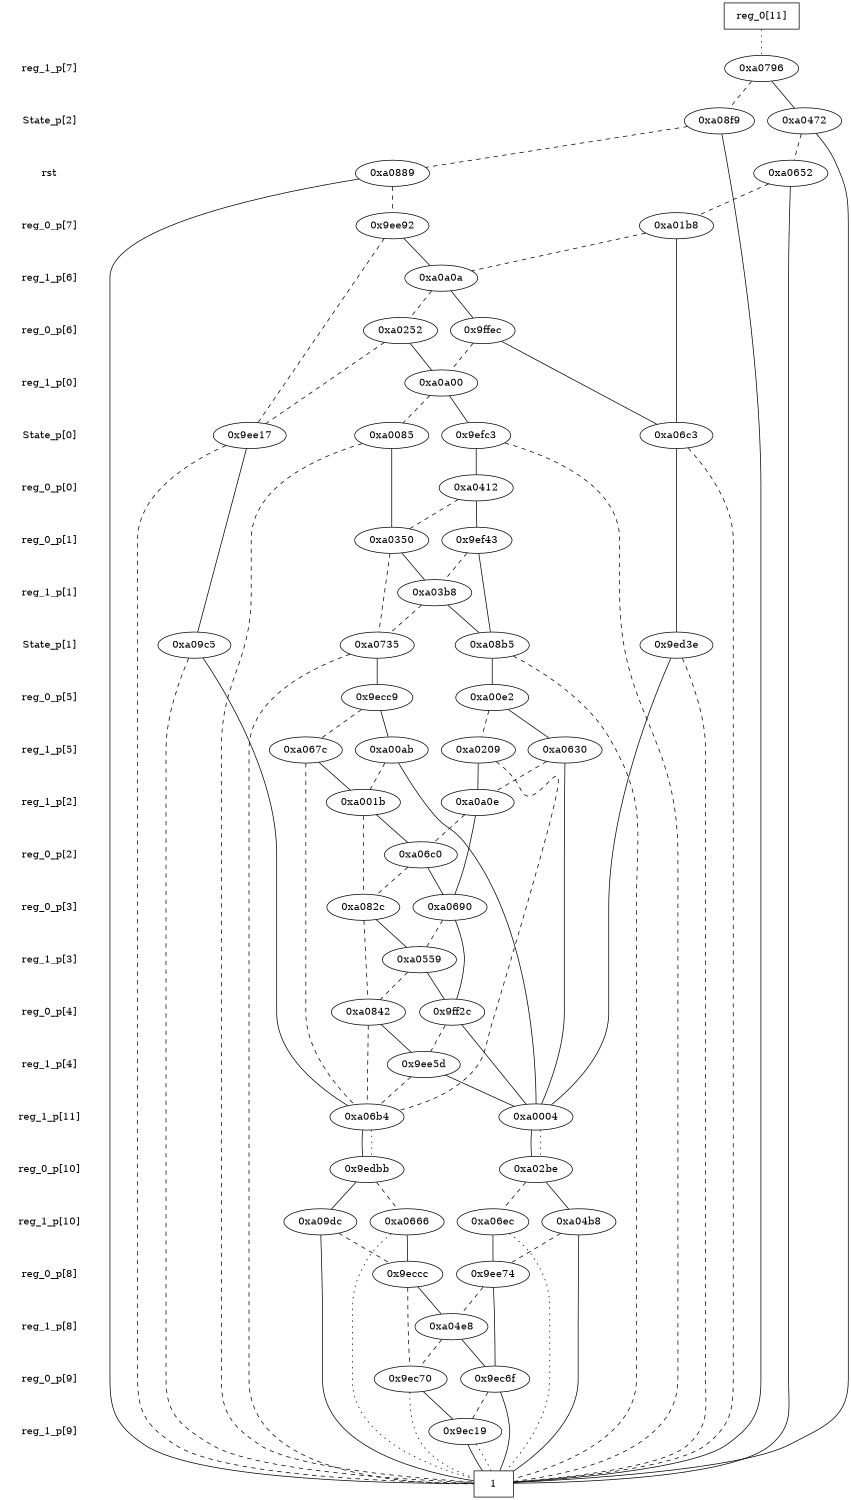 digraph "DD" {
size = "7.5,10"
center = true;
edge [dir = none];
{ node [shape = plaintext];
  edge [style = invis];
  "CONST NODES" [style = invis];
" reg_1_p[7] " -> " State_p[2] " -> " rst " -> " reg_0_p[7] " -> " reg_1_p[6] " -> " reg_0_p[6] " -> " reg_1_p[0] " -> " State_p[0] " -> " reg_0_p[0] " -> " reg_0_p[1] " -> " reg_1_p[1] " -> " State_p[1] " -> " reg_0_p[5] " -> " reg_1_p[5] " -> " reg_1_p[2] " -> " reg_0_p[2] " -> " reg_0_p[3] " -> " reg_1_p[3] " -> " reg_0_p[4] " -> " reg_1_p[4] " -> " reg_1_p[11] " -> " reg_0_p[10] " -> " reg_1_p[10] " -> " reg_0_p[8] " -> " reg_1_p[8] " -> " reg_0_p[9] " -> " reg_1_p[9] " -> "CONST NODES"; 
}
{ rank = same; node [shape = box]; edge [style = invis];
"  reg_0[11]  "; }
{ rank = same; " reg_1_p[7] ";
"0xa0796";
}
{ rank = same; " State_p[2] ";
"0xa08f9";
"0xa0472";
}
{ rank = same; " rst ";
"0xa0652";
"0xa0889";
}
{ rank = same; " reg_0_p[7] ";
"0xa01b8";
"0x9ee92";
}
{ rank = same; " reg_1_p[6] ";
"0xa0a0a";
}
{ rank = same; " reg_0_p[6] ";
"0xa0252";
"0x9ffec";
}
{ rank = same; " reg_1_p[0] ";
"0xa0a00";
}
{ rank = same; " State_p[0] ";
"0xa06c3";
"0xa0085";
"0x9ee17";
"0x9efc3";
}
{ rank = same; " reg_0_p[0] ";
"0xa0412";
}
{ rank = same; " reg_0_p[1] ";
"0xa0350";
"0x9ef43";
}
{ rank = same; " reg_1_p[1] ";
"0xa03b8";
}
{ rank = same; " State_p[1] ";
"0xa09c5";
"0x9ed3e";
"0xa0735";
"0xa08b5";
}
{ rank = same; " reg_0_p[5] ";
"0xa00e2";
"0x9ecc9";
}
{ rank = same; " reg_1_p[5] ";
"0xa00ab";
"0xa067c";
"0xa0209";
"0xa0630";
}
{ rank = same; " reg_1_p[2] ";
"0xa001b";
"0xa0a0e";
}
{ rank = same; " reg_0_p[2] ";
"0xa06c0";
}
{ rank = same; " reg_0_p[3] ";
"0xa0690";
"0xa082c";
}
{ rank = same; " reg_1_p[3] ";
"0xa0559";
}
{ rank = same; " reg_0_p[4] ";
"0x9ff2c";
"0xa0842";
}
{ rank = same; " reg_1_p[4] ";
"0x9ee5d";
}
{ rank = same; " reg_1_p[11] ";
"0xa0004";
"0xa06b4";
}
{ rank = same; " reg_0_p[10] ";
"0xa02be";
"0x9edbb";
}
{ rank = same; " reg_1_p[10] ";
"0xa06ec";
"0xa09dc";
"0xa0666";
"0xa04b8";
}
{ rank = same; " reg_0_p[8] ";
"0x9eccc";
"0x9ee74";
}
{ rank = same; " reg_1_p[8] ";
"0xa04e8";
}
{ rank = same; " reg_0_p[9] ";
"0x9ec70";
"0x9ec6f";
}
{ rank = same; " reg_1_p[9] ";
"0x9ec19";
}
{ rank = same; "CONST NODES";
{ node [shape = box]; "0x9ec14";
}
}
"  reg_0[11]  " -> "0xa0796" [style = dotted];
"0xa0796" -> "0xa0472";
"0xa0796" -> "0xa08f9" [style = dashed];
"0xa08f9" -> "0x9ec14";
"0xa08f9" -> "0xa0889" [style = dashed];
"0xa0472" -> "0x9ec14";
"0xa0472" -> "0xa0652" [style = dashed];
"0xa0652" -> "0x9ec14";
"0xa0652" -> "0xa01b8" [style = dashed];
"0xa0889" -> "0x9ec14";
"0xa0889" -> "0x9ee92" [style = dashed];
"0xa01b8" -> "0xa06c3";
"0xa01b8" -> "0xa0a0a" [style = dashed];
"0x9ee92" -> "0xa0a0a";
"0x9ee92" -> "0x9ee17" [style = dashed];
"0xa0a0a" -> "0x9ffec";
"0xa0a0a" -> "0xa0252" [style = dashed];
"0xa0252" -> "0xa0a00";
"0xa0252" -> "0x9ee17" [style = dashed];
"0x9ffec" -> "0xa06c3";
"0x9ffec" -> "0xa0a00" [style = dashed];
"0xa0a00" -> "0x9efc3";
"0xa0a00" -> "0xa0085" [style = dashed];
"0xa06c3" -> "0x9ed3e";
"0xa06c3" -> "0x9ec14" [style = dashed];
"0xa0085" -> "0xa0350";
"0xa0085" -> "0x9ec14" [style = dashed];
"0x9ee17" -> "0xa09c5";
"0x9ee17" -> "0x9ec14" [style = dashed];
"0x9efc3" -> "0xa0412";
"0x9efc3" -> "0x9ec14" [style = dashed];
"0xa0412" -> "0x9ef43";
"0xa0412" -> "0xa0350" [style = dashed];
"0xa0350" -> "0xa03b8";
"0xa0350" -> "0xa0735" [style = dashed];
"0x9ef43" -> "0xa08b5";
"0x9ef43" -> "0xa03b8" [style = dashed];
"0xa03b8" -> "0xa08b5";
"0xa03b8" -> "0xa0735" [style = dashed];
"0xa09c5" -> "0xa06b4";
"0xa09c5" -> "0x9ec14" [style = dashed];
"0x9ed3e" -> "0xa0004";
"0x9ed3e" -> "0x9ec14" [style = dashed];
"0xa0735" -> "0x9ecc9";
"0xa0735" -> "0x9ec14" [style = dashed];
"0xa08b5" -> "0xa00e2";
"0xa08b5" -> "0x9ec14" [style = dashed];
"0xa00e2" -> "0xa0630";
"0xa00e2" -> "0xa0209" [style = dashed];
"0x9ecc9" -> "0xa00ab";
"0x9ecc9" -> "0xa067c" [style = dashed];
"0xa00ab" -> "0xa0004";
"0xa00ab" -> "0xa001b" [style = dashed];
"0xa067c" -> "0xa001b";
"0xa067c" -> "0xa06b4" [style = dashed];
"0xa0209" -> "0xa0a0e";
"0xa0209" -> "0xa06b4" [style = dashed];
"0xa0630" -> "0xa0004";
"0xa0630" -> "0xa0a0e" [style = dashed];
"0xa001b" -> "0xa06c0";
"0xa001b" -> "0xa082c" [style = dashed];
"0xa0a0e" -> "0xa0690";
"0xa0a0e" -> "0xa06c0" [style = dashed];
"0xa06c0" -> "0xa0690";
"0xa06c0" -> "0xa082c" [style = dashed];
"0xa0690" -> "0x9ff2c";
"0xa0690" -> "0xa0559" [style = dashed];
"0xa082c" -> "0xa0559";
"0xa082c" -> "0xa0842" [style = dashed];
"0xa0559" -> "0x9ff2c";
"0xa0559" -> "0xa0842" [style = dashed];
"0x9ff2c" -> "0xa0004";
"0x9ff2c" -> "0x9ee5d" [style = dashed];
"0xa0842" -> "0x9ee5d";
"0xa0842" -> "0xa06b4" [style = dashed];
"0x9ee5d" -> "0xa0004";
"0x9ee5d" -> "0xa06b4" [style = dashed];
"0xa0004" -> "0xa02be";
"0xa0004" -> "0xa02be" [style = dotted];
"0xa06b4" -> "0x9edbb";
"0xa06b4" -> "0x9edbb" [style = dotted];
"0xa02be" -> "0xa04b8";
"0xa02be" -> "0xa06ec" [style = dashed];
"0x9edbb" -> "0xa09dc";
"0x9edbb" -> "0xa0666" [style = dashed];
"0xa06ec" -> "0x9ee74";
"0xa06ec" -> "0x9ec14" [style = dotted];
"0xa09dc" -> "0x9ec14";
"0xa09dc" -> "0x9eccc" [style = dashed];
"0xa0666" -> "0x9eccc";
"0xa0666" -> "0x9ec14" [style = dotted];
"0xa04b8" -> "0x9ec14";
"0xa04b8" -> "0x9ee74" [style = dashed];
"0x9eccc" -> "0xa04e8";
"0x9eccc" -> "0x9ec70" [style = dashed];
"0x9ee74" -> "0x9ec6f";
"0x9ee74" -> "0xa04e8" [style = dashed];
"0xa04e8" -> "0x9ec6f";
"0xa04e8" -> "0x9ec70" [style = dashed];
"0x9ec70" -> "0x9ec19";
"0x9ec70" -> "0x9ec14" [style = dotted];
"0x9ec6f" -> "0x9ec14";
"0x9ec6f" -> "0x9ec19" [style = dashed];
"0x9ec19" -> "0x9ec14";
"0x9ec19" -> "0x9ec14" [style = dotted];
"0x9ec14" [label = "1"];
}
